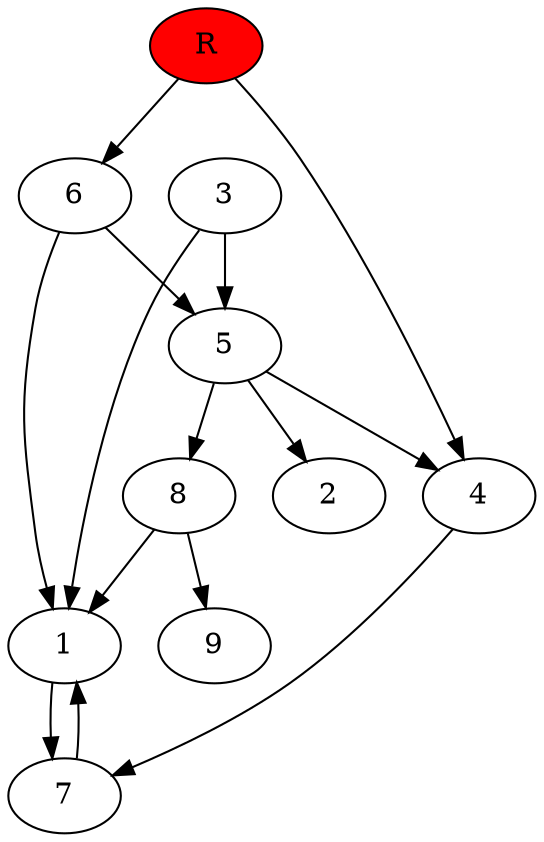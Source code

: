 digraph prb112 {
	1
	2
	3
	4
	5
	6
	7
	8
	R [fillcolor="#ff0000" style=filled]
	1 -> 7
	3 -> 1
	3 -> 5
	4 -> 7
	5 -> 2
	5 -> 4
	5 -> 8
	6 -> 1
	6 -> 5
	7 -> 1
	8 -> 1
	8 -> 9
	R -> 4
	R -> 6
}
